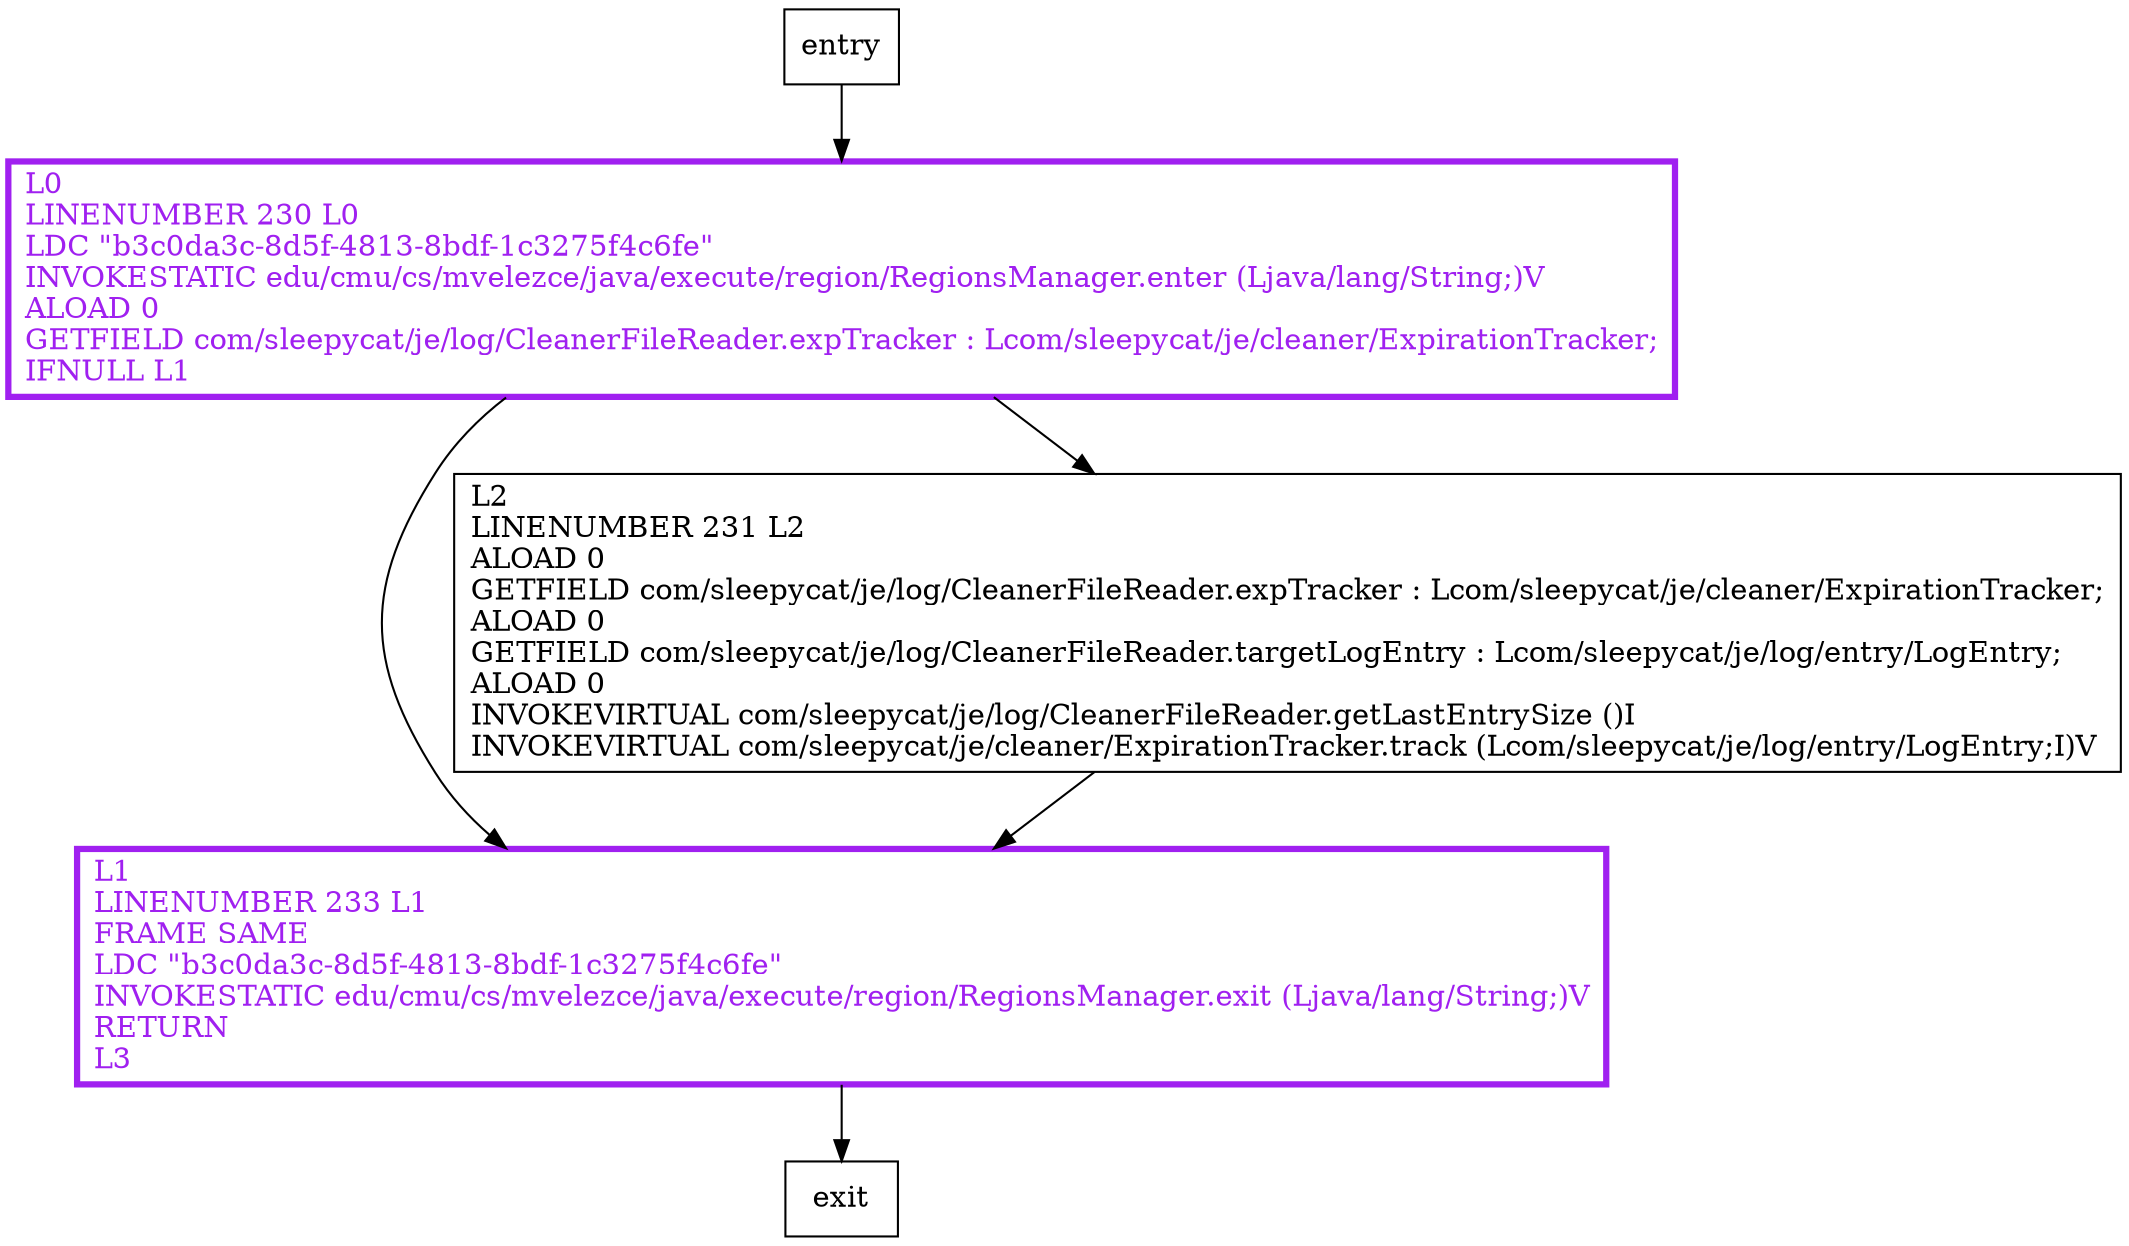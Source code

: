 digraph countExpired {
node [shape=record];
1527340515 [label="L1\lLINENUMBER 233 L1\lFRAME SAME\lLDC \"b3c0da3c-8d5f-4813-8bdf-1c3275f4c6fe\"\lINVOKESTATIC edu/cmu/cs/mvelezce/java/execute/region/RegionsManager.exit (Ljava/lang/String;)V\lRETURN\lL3\l"];
13546459 [label="L2\lLINENUMBER 231 L2\lALOAD 0\lGETFIELD com/sleepycat/je/log/CleanerFileReader.expTracker : Lcom/sleepycat/je/cleaner/ExpirationTracker;\lALOAD 0\lGETFIELD com/sleepycat/je/log/CleanerFileReader.targetLogEntry : Lcom/sleepycat/je/log/entry/LogEntry;\lALOAD 0\lINVOKEVIRTUAL com/sleepycat/je/log/CleanerFileReader.getLastEntrySize ()I\lINVOKEVIRTUAL com/sleepycat/je/cleaner/ExpirationTracker.track (Lcom/sleepycat/je/log/entry/LogEntry;I)V\l"];
485684281 [label="L0\lLINENUMBER 230 L0\lLDC \"b3c0da3c-8d5f-4813-8bdf-1c3275f4c6fe\"\lINVOKESTATIC edu/cmu/cs/mvelezce/java/execute/region/RegionsManager.enter (Ljava/lang/String;)V\lALOAD 0\lGETFIELD com/sleepycat/je/log/CleanerFileReader.expTracker : Lcom/sleepycat/je/cleaner/ExpirationTracker;\lIFNULL L1\l"];
entry;
exit;
entry -> 485684281
1527340515 -> exit
13546459 -> 1527340515
485684281 -> 1527340515
485684281 -> 13546459
1527340515[fontcolor="purple", penwidth=3, color="purple"];
485684281[fontcolor="purple", penwidth=3, color="purple"];
}
